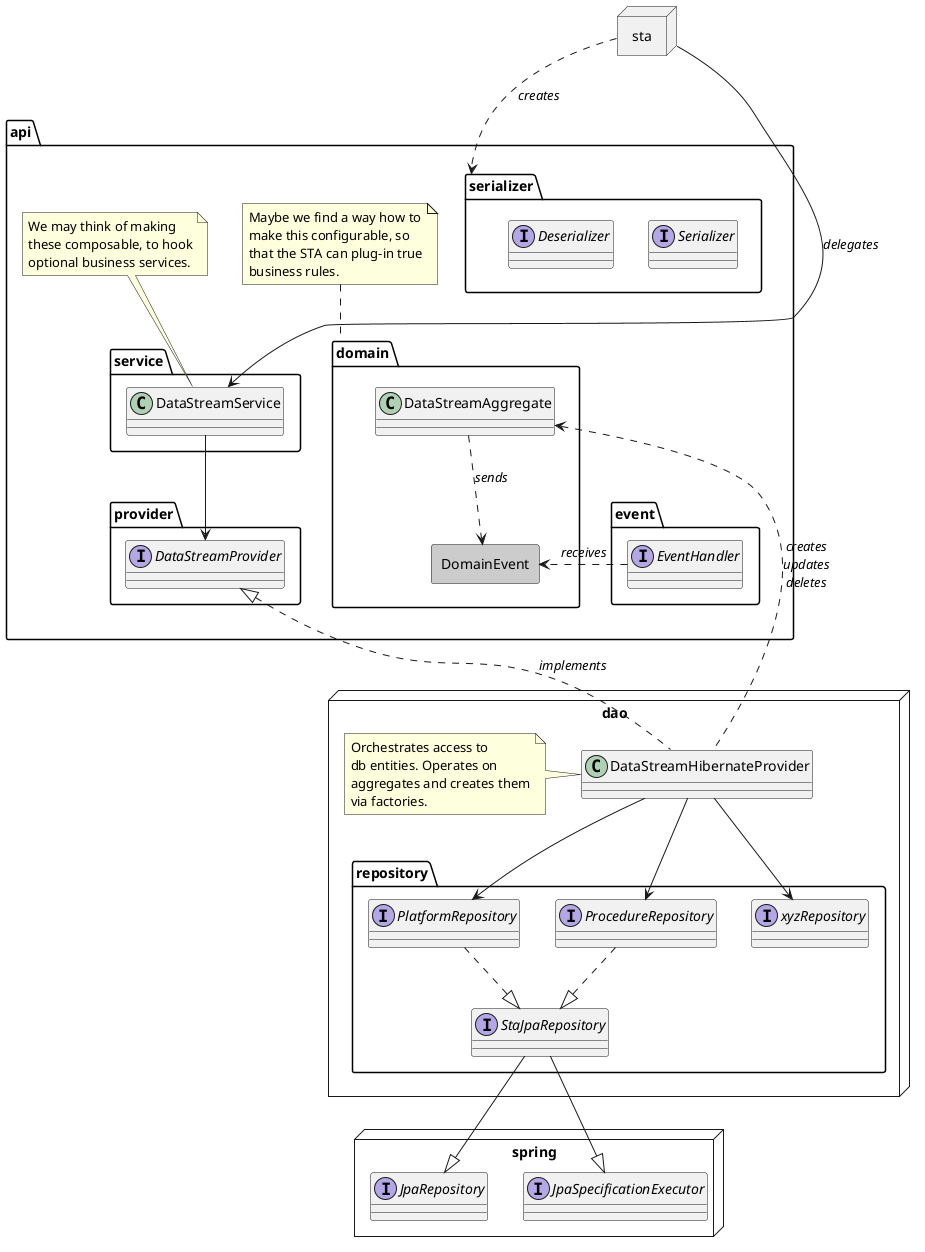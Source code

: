 @startuml SensorThings API, API

' TODO review diagram

node "sta" as sta {
}

package "api" {
    package "provider" as pkg_provider {
        interface "DataStreamProvider" as ds_provider
    }
    package "domain" as pkg_domain {
        class "DataStreamAggregate" as ds_aggregate
        rectangle "DomainEvent" as ds_event #CCCCCC {
        }
    }
    note as note_domain
        Maybe we find a way how to
        make this configurable, so
        that the STA can plug-in true
        business rules.
    end note
    pkg_domain .u. note_domain 

    package "event" as pkg_event {
        interface "EventHandler" as event_handler
    }
    package "service" as pkg_service {
        class "DataStreamService" as ds_service
    }
    note top of ds_service {
        We may think of making
        these composable, to hook
        optional business services.
    }
    package "serializer" as pkg_serializer {
        interface "Serializer" as ds_serializer
        interface "Deserializer" as ds_deserializer
    }
}

node "spring" {
    interface "JpaRepository" as jpa_repo
    interface "JpaSpecificationExecutor" as jpa_spec_executor
}

node "dao" {
    class "DataStreamHibernateProvider" as ds_dao_provider
    note left of ds_dao_provider {
        Orchestrates access to
        db entities. Operates on
        aggregates and creates them
        via factories.
    }
    package "repository" {
        interface "StaJpaRepository" as sta_repo
        interface "PlatformRepository"  as platform_repo
        interface "ProcedureRepository" as procedure_repo
        interface "xyzRepository" as xyz_repo
    }
}

sta ..> pkg_serializer : //creates//
sta --> ds_service : //delegates//
ds_service --> ds_provider

event_handler .r.> ds_event : //receives//

ds_aggregate ..> ds_event : //sends//
ds_aggregate <.. ds_dao_provider : //creates//\n//updates//\n//deletes//
ds_provider <|.. ds_dao_provider : //implements//
ds_dao_provider --> platform_repo
ds_dao_provider --> procedure_repo
ds_dao_provider --> xyz_repo

sta_repo --|> jpa_repo
sta_repo --|> jpa_spec_executor

platform_repo ..|> sta_repo
procedure_repo ..|> sta_repo

@enduml